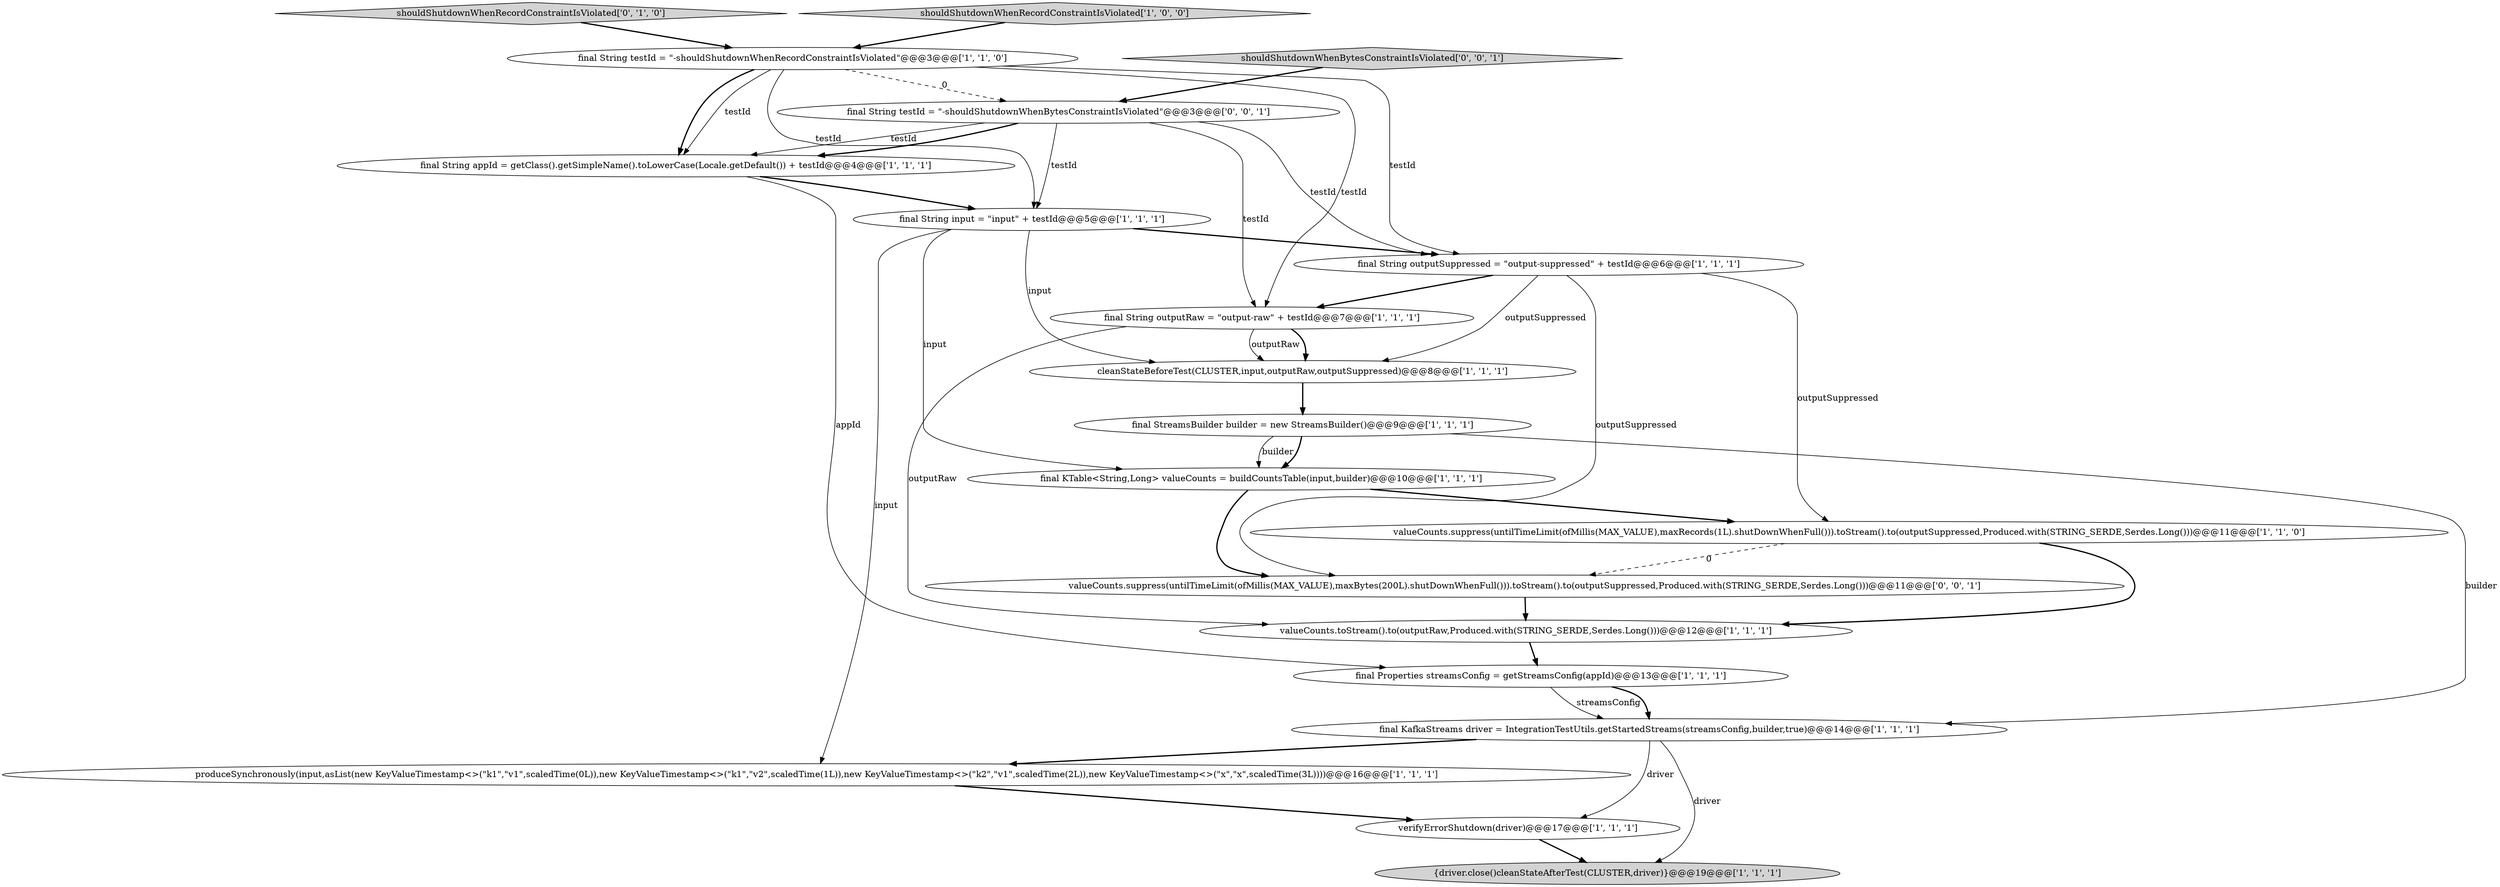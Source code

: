 digraph {
13 [style = filled, label = "final Properties streamsConfig = getStreamsConfig(appId)@@@13@@@['1', '1', '1']", fillcolor = white, shape = ellipse image = "AAA0AAABBB1BBB"];
1 [style = filled, label = "{driver.close()cleanStateAfterTest(CLUSTER,driver)}@@@19@@@['1', '1', '1']", fillcolor = lightgray, shape = ellipse image = "AAA0AAABBB1BBB"];
4 [style = filled, label = "valueCounts.suppress(untilTimeLimit(ofMillis(MAX_VALUE),maxRecords(1L).shutDownWhenFull())).toStream().to(outputSuppressed,Produced.with(STRING_SERDE,Serdes.Long()))@@@11@@@['1', '1', '0']", fillcolor = white, shape = ellipse image = "AAA0AAABBB1BBB"];
16 [style = filled, label = "shouldShutdownWhenRecordConstraintIsViolated['0', '1', '0']", fillcolor = lightgray, shape = diamond image = "AAA0AAABBB2BBB"];
7 [style = filled, label = "final String testId = \"-shouldShutdownWhenRecordConstraintIsViolated\"@@@3@@@['1', '1', '0']", fillcolor = white, shape = ellipse image = "AAA0AAABBB1BBB"];
5 [style = filled, label = "final KafkaStreams driver = IntegrationTestUtils.getStartedStreams(streamsConfig,builder,true)@@@14@@@['1', '1', '1']", fillcolor = white, shape = ellipse image = "AAA0AAABBB1BBB"];
8 [style = filled, label = "final String outputRaw = \"output-raw\" + testId@@@7@@@['1', '1', '1']", fillcolor = white, shape = ellipse image = "AAA0AAABBB1BBB"];
11 [style = filled, label = "shouldShutdownWhenRecordConstraintIsViolated['1', '0', '0']", fillcolor = lightgray, shape = diamond image = "AAA0AAABBB1BBB"];
14 [style = filled, label = "final String input = \"input\" + testId@@@5@@@['1', '1', '1']", fillcolor = white, shape = ellipse image = "AAA0AAABBB1BBB"];
0 [style = filled, label = "final KTable<String,Long> valueCounts = buildCountsTable(input,builder)@@@10@@@['1', '1', '1']", fillcolor = white, shape = ellipse image = "AAA0AAABBB1BBB"];
6 [style = filled, label = "cleanStateBeforeTest(CLUSTER,input,outputRaw,outputSuppressed)@@@8@@@['1', '1', '1']", fillcolor = white, shape = ellipse image = "AAA0AAABBB1BBB"];
18 [style = filled, label = "valueCounts.suppress(untilTimeLimit(ofMillis(MAX_VALUE),maxBytes(200L).shutDownWhenFull())).toStream().to(outputSuppressed,Produced.with(STRING_SERDE,Serdes.Long()))@@@11@@@['0', '0', '1']", fillcolor = white, shape = ellipse image = "AAA0AAABBB3BBB"];
2 [style = filled, label = "final StreamsBuilder builder = new StreamsBuilder()@@@9@@@['1', '1', '1']", fillcolor = white, shape = ellipse image = "AAA0AAABBB1BBB"];
19 [style = filled, label = "shouldShutdownWhenBytesConstraintIsViolated['0', '0', '1']", fillcolor = lightgray, shape = diamond image = "AAA0AAABBB3BBB"];
3 [style = filled, label = "valueCounts.toStream().to(outputRaw,Produced.with(STRING_SERDE,Serdes.Long()))@@@12@@@['1', '1', '1']", fillcolor = white, shape = ellipse image = "AAA0AAABBB1BBB"];
10 [style = filled, label = "final String outputSuppressed = \"output-suppressed\" + testId@@@6@@@['1', '1', '1']", fillcolor = white, shape = ellipse image = "AAA0AAABBB1BBB"];
15 [style = filled, label = "final String appId = getClass().getSimpleName().toLowerCase(Locale.getDefault()) + testId@@@4@@@['1', '1', '1']", fillcolor = white, shape = ellipse image = "AAA0AAABBB1BBB"];
12 [style = filled, label = "verifyErrorShutdown(driver)@@@17@@@['1', '1', '1']", fillcolor = white, shape = ellipse image = "AAA0AAABBB1BBB"];
9 [style = filled, label = "produceSynchronously(input,asList(new KeyValueTimestamp<>(\"k1\",\"v1\",scaledTime(0L)),new KeyValueTimestamp<>(\"k1\",\"v2\",scaledTime(1L)),new KeyValueTimestamp<>(\"k2\",\"v1\",scaledTime(2L)),new KeyValueTimestamp<>(\"x\",\"x\",scaledTime(3L))))@@@16@@@['1', '1', '1']", fillcolor = white, shape = ellipse image = "AAA0AAABBB1BBB"];
17 [style = filled, label = "final String testId = \"-shouldShutdownWhenBytesConstraintIsViolated\"@@@3@@@['0', '0', '1']", fillcolor = white, shape = ellipse image = "AAA0AAABBB3BBB"];
14->6 [style = solid, label="input"];
4->18 [style = dashed, label="0"];
5->1 [style = solid, label="driver"];
7->8 [style = solid, label="testId"];
17->14 [style = solid, label="testId"];
4->3 [style = bold, label=""];
18->3 [style = bold, label=""];
15->14 [style = bold, label=""];
5->9 [style = bold, label=""];
7->17 [style = dashed, label="0"];
13->5 [style = solid, label="streamsConfig"];
14->0 [style = solid, label="input"];
2->0 [style = solid, label="builder"];
16->7 [style = bold, label=""];
14->10 [style = bold, label=""];
10->18 [style = solid, label="outputSuppressed"];
8->6 [style = bold, label=""];
15->13 [style = solid, label="appId"];
19->17 [style = bold, label=""];
12->1 [style = bold, label=""];
6->2 [style = bold, label=""];
7->15 [style = solid, label="testId"];
7->14 [style = solid, label="testId"];
2->0 [style = bold, label=""];
8->3 [style = solid, label="outputRaw"];
10->8 [style = bold, label=""];
17->8 [style = solid, label="testId"];
17->15 [style = solid, label="testId"];
17->10 [style = solid, label="testId"];
0->4 [style = bold, label=""];
17->15 [style = bold, label=""];
13->5 [style = bold, label=""];
3->13 [style = bold, label=""];
7->15 [style = bold, label=""];
14->9 [style = solid, label="input"];
10->4 [style = solid, label="outputSuppressed"];
0->18 [style = bold, label=""];
8->6 [style = solid, label="outputRaw"];
9->12 [style = bold, label=""];
2->5 [style = solid, label="builder"];
10->6 [style = solid, label="outputSuppressed"];
7->10 [style = solid, label="testId"];
11->7 [style = bold, label=""];
5->12 [style = solid, label="driver"];
}
